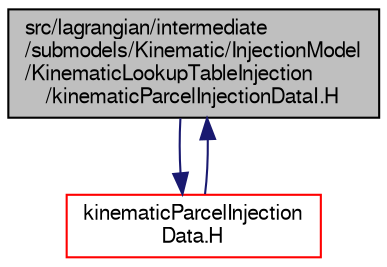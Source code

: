 digraph "src/lagrangian/intermediate/submodels/Kinematic/InjectionModel/KinematicLookupTableInjection/kinematicParcelInjectionDataI.H"
{
  bgcolor="transparent";
  edge [fontname="FreeSans",fontsize="10",labelfontname="FreeSans",labelfontsize="10"];
  node [fontname="FreeSans",fontsize="10",shape=record];
  Node0 [label="src/lagrangian/intermediate\l/submodels/Kinematic/InjectionModel\l/KinematicLookupTableInjection\l/kinematicParcelInjectionDataI.H",height=0.2,width=0.4,color="black", fillcolor="grey75", style="filled", fontcolor="black"];
  Node0 -> Node1 [color="midnightblue",fontsize="10",style="solid",fontname="FreeSans"];
  Node1 [label="kinematicParcelInjection\lData.H",height=0.2,width=0.4,color="red",URL="$a05762.html"];
  Node1 -> Node0 [color="midnightblue",fontsize="10",style="solid",fontname="FreeSans"];
}
